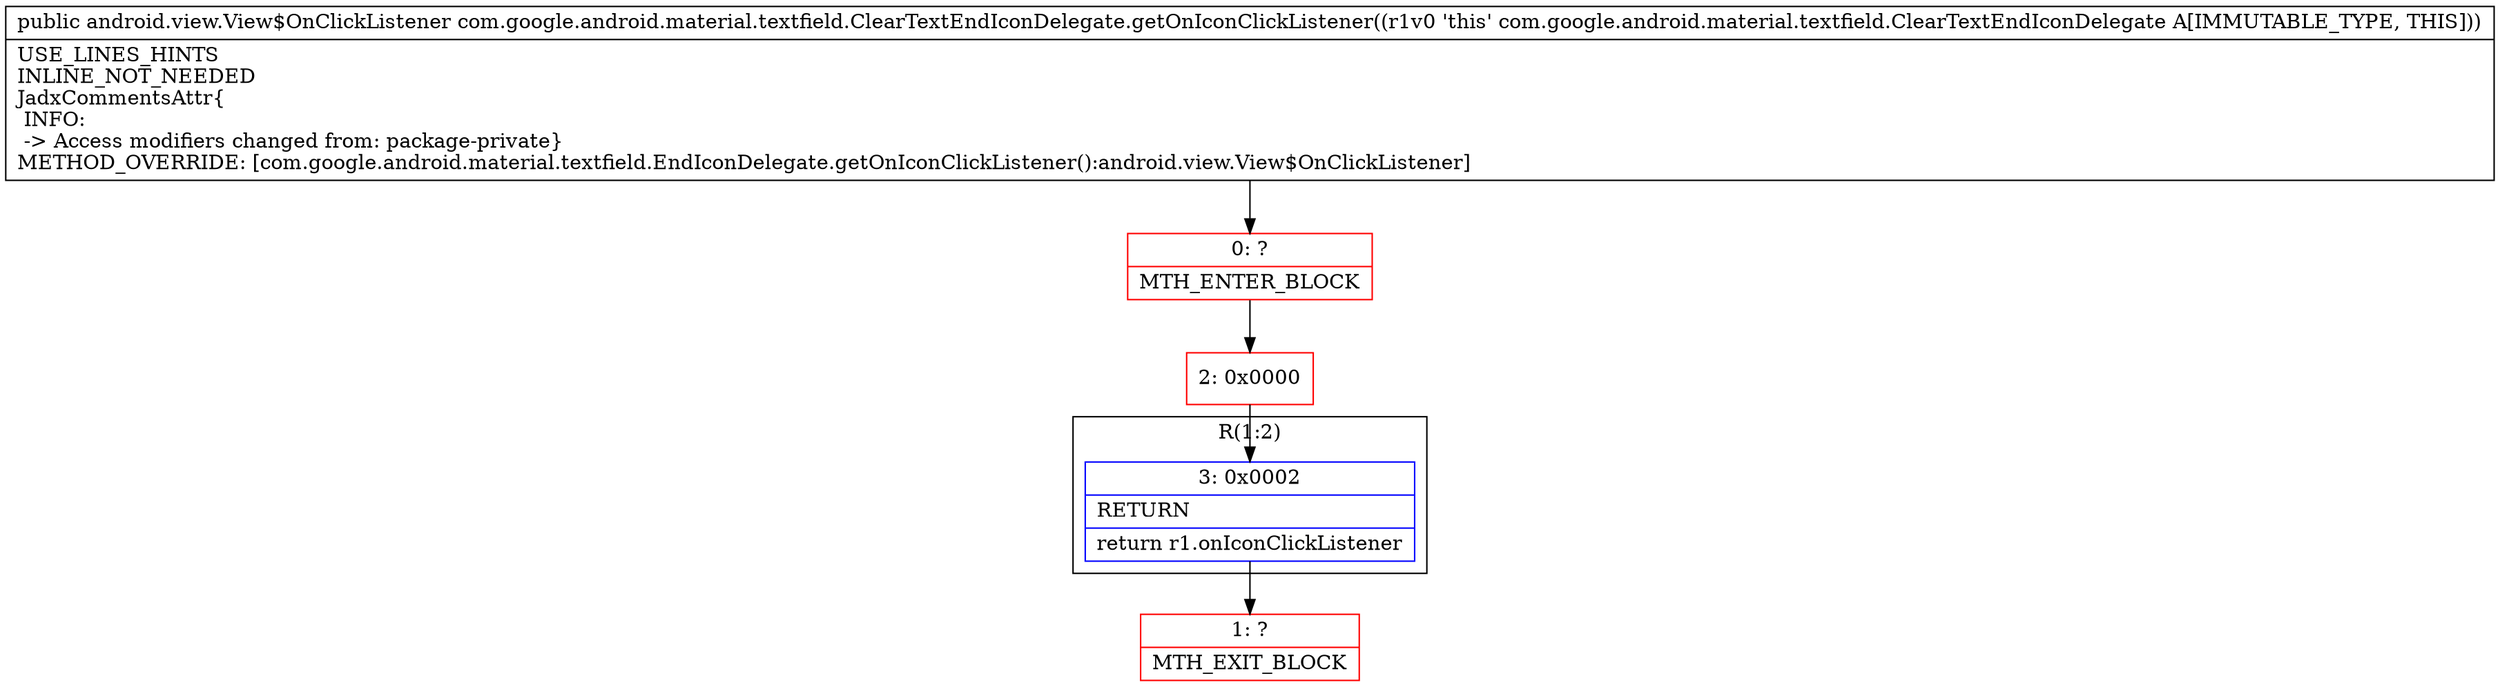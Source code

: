 digraph "CFG forcom.google.android.material.textfield.ClearTextEndIconDelegate.getOnIconClickListener()Landroid\/view\/View$OnClickListener;" {
subgraph cluster_Region_1594240772 {
label = "R(1:2)";
node [shape=record,color=blue];
Node_3 [shape=record,label="{3\:\ 0x0002|RETURN\l|return r1.onIconClickListener\l}"];
}
Node_0 [shape=record,color=red,label="{0\:\ ?|MTH_ENTER_BLOCK\l}"];
Node_2 [shape=record,color=red,label="{2\:\ 0x0000}"];
Node_1 [shape=record,color=red,label="{1\:\ ?|MTH_EXIT_BLOCK\l}"];
MethodNode[shape=record,label="{public android.view.View$OnClickListener com.google.android.material.textfield.ClearTextEndIconDelegate.getOnIconClickListener((r1v0 'this' com.google.android.material.textfield.ClearTextEndIconDelegate A[IMMUTABLE_TYPE, THIS]))  | USE_LINES_HINTS\lINLINE_NOT_NEEDED\lJadxCommentsAttr\{\l INFO: \l \-\> Access modifiers changed from: package\-private\}\lMETHOD_OVERRIDE: [com.google.android.material.textfield.EndIconDelegate.getOnIconClickListener():android.view.View$OnClickListener]\l}"];
MethodNode -> Node_0;Node_3 -> Node_1;
Node_0 -> Node_2;
Node_2 -> Node_3;
}

